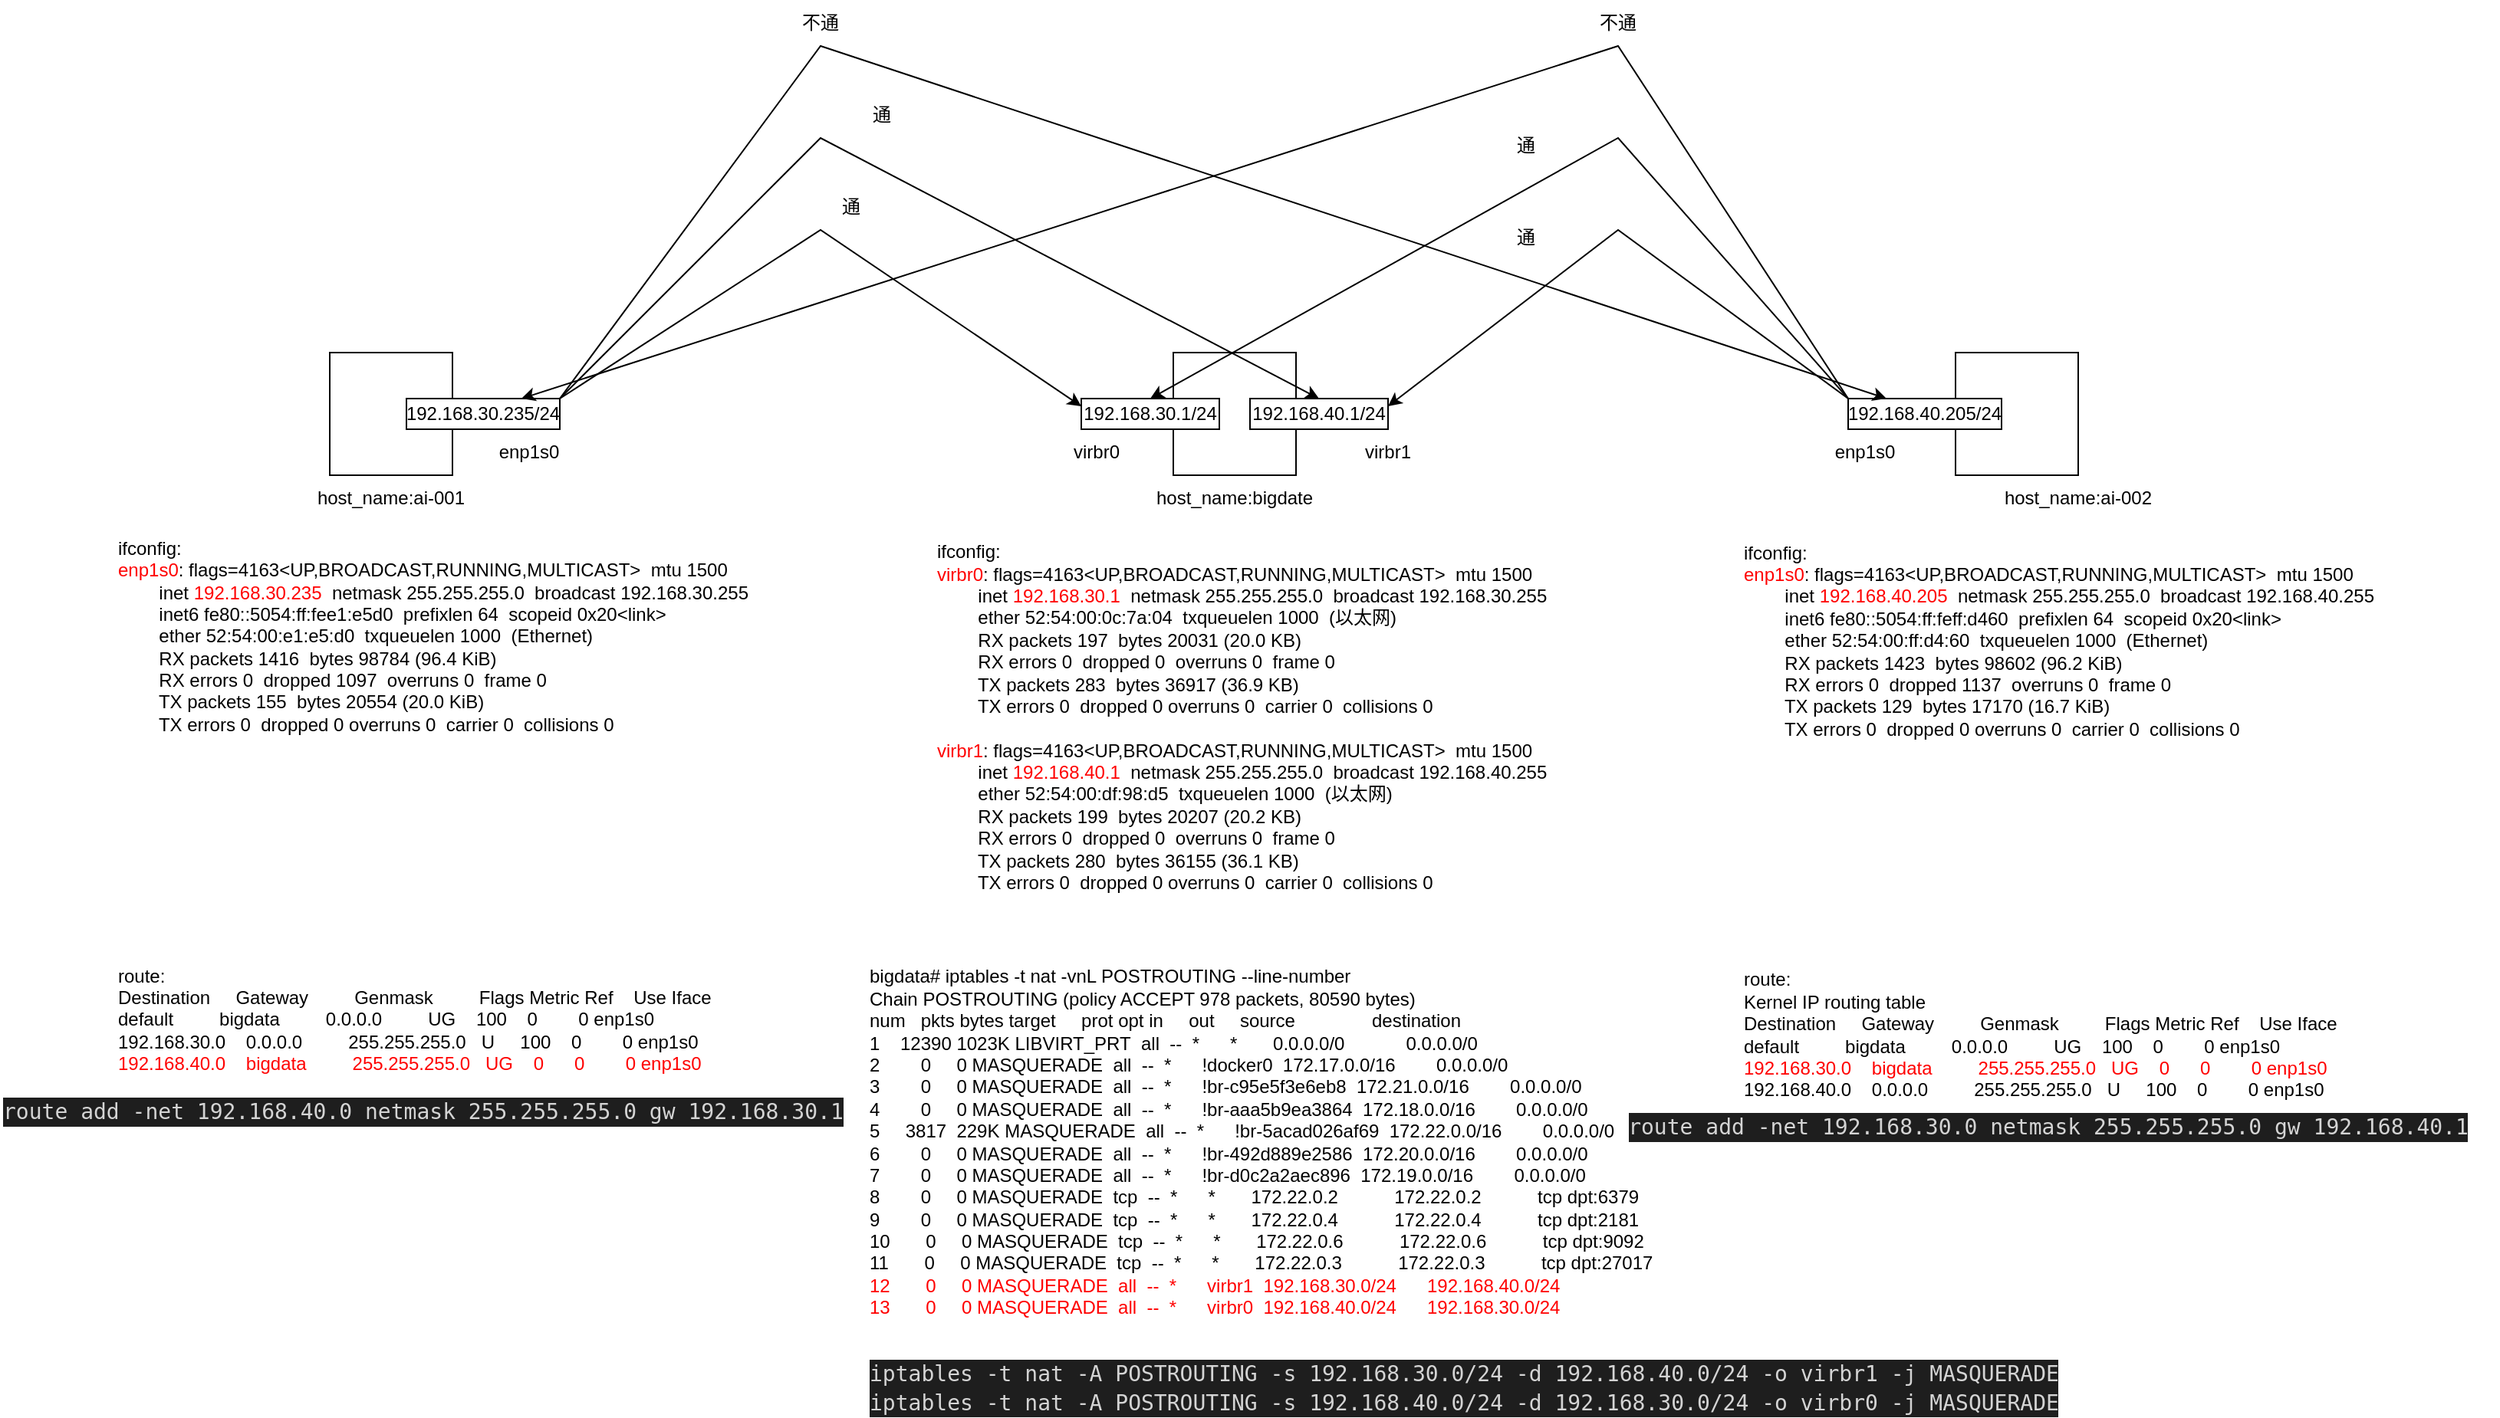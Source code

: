 <mxfile version="20.2.7" type="github">
  <diagram id="W1gFgebdyw7sRJ1A_aVv" name="第 1 页">
    <mxGraphModel dx="2062" dy="1133" grid="1" gridSize="10" guides="1" tooltips="1" connect="1" arrows="1" fold="1" page="1" pageScale="1" pageWidth="827" pageHeight="1169" math="0" shadow="0">
      <root>
        <mxCell id="0" />
        <mxCell id="1" parent="0" />
        <mxCell id="5NN0W6QtwbJhBw6NKLgg-1" value="" style="whiteSpace=wrap;html=1;aspect=fixed;" vertex="1" parent="1">
          <mxGeometry x="790" y="302" width="80" height="80" as="geometry" />
        </mxCell>
        <mxCell id="5NN0W6QtwbJhBw6NKLgg-2" value="" style="whiteSpace=wrap;html=1;aspect=fixed;" vertex="1" parent="1">
          <mxGeometry x="1300" y="302" width="80" height="80" as="geometry" />
        </mxCell>
        <mxCell id="5NN0W6QtwbJhBw6NKLgg-3" value="" style="whiteSpace=wrap;html=1;aspect=fixed;" vertex="1" parent="1">
          <mxGeometry x="240" y="302" width="80" height="80" as="geometry" />
        </mxCell>
        <mxCell id="5NN0W6QtwbJhBw6NKLgg-4" value="host_name:ai-001" style="text;html=1;strokeColor=none;fillColor=none;align=center;verticalAlign=middle;whiteSpace=wrap;rounded=0;" vertex="1" parent="1">
          <mxGeometry x="230" y="382" width="100" height="30" as="geometry" />
        </mxCell>
        <mxCell id="5NN0W6QtwbJhBw6NKLgg-5" value="host_name:ai-002" style="text;html=1;strokeColor=none;fillColor=none;align=center;verticalAlign=middle;whiteSpace=wrap;rounded=0;" vertex="1" parent="1">
          <mxGeometry x="1330" y="382" width="100" height="30" as="geometry" />
        </mxCell>
        <mxCell id="5NN0W6QtwbJhBw6NKLgg-6" value="host_name:bigdate" style="text;html=1;strokeColor=none;fillColor=none;align=center;verticalAlign=middle;whiteSpace=wrap;rounded=0;" vertex="1" parent="1">
          <mxGeometry x="780" y="382" width="100" height="30" as="geometry" />
        </mxCell>
        <mxCell id="5NN0W6QtwbJhBw6NKLgg-7" value="ifconfig:&lt;br&gt;&lt;div&gt;&lt;font color=&quot;#ff0000&quot;&gt;virbr0&lt;/font&gt;: flags=4163&amp;lt;UP,BROADCAST,RUNNING,MULTICAST&amp;gt;&amp;nbsp; mtu 1500&lt;/div&gt;&lt;div&gt;&amp;nbsp; &amp;nbsp; &amp;nbsp; &amp;nbsp; inet &lt;font color=&quot;#ff0000&quot;&gt;192.168.30.1&lt;/font&gt;&amp;nbsp; netmask 255.255.255.0&amp;nbsp; broadcast 192.168.30.255&lt;/div&gt;&lt;div&gt;&amp;nbsp; &amp;nbsp; &amp;nbsp; &amp;nbsp; ether 52:54:00:0c:7a:04&amp;nbsp; txqueuelen 1000&amp;nbsp; (以太网)&lt;/div&gt;&lt;div&gt;&amp;nbsp; &amp;nbsp; &amp;nbsp; &amp;nbsp; RX packets 197&amp;nbsp; bytes 20031 (20.0 KB)&lt;/div&gt;&lt;div&gt;&amp;nbsp; &amp;nbsp; &amp;nbsp; &amp;nbsp; RX errors 0&amp;nbsp; dropped 0&amp;nbsp; overruns 0&amp;nbsp; frame 0&lt;/div&gt;&lt;div&gt;&amp;nbsp; &amp;nbsp; &amp;nbsp; &amp;nbsp; TX packets 283&amp;nbsp; bytes 36917 (36.9 KB)&lt;/div&gt;&lt;div&gt;&amp;nbsp; &amp;nbsp; &amp;nbsp; &amp;nbsp; TX errors 0&amp;nbsp; dropped 0 overruns 0&amp;nbsp; carrier 0&amp;nbsp; collisions 0&lt;/div&gt;&lt;div&gt;&lt;br&gt;&lt;/div&gt;&lt;div&gt;&lt;font color=&quot;#ff0000&quot;&gt;virbr1&lt;/font&gt;: flags=4163&amp;lt;UP,BROADCAST,RUNNING,MULTICAST&amp;gt;&amp;nbsp; mtu 1500&lt;/div&gt;&lt;div&gt;&amp;nbsp; &amp;nbsp; &amp;nbsp; &amp;nbsp; inet &lt;font color=&quot;#ff0000&quot;&gt;192.168.40.1&lt;/font&gt;&amp;nbsp; netmask 255.255.255.0&amp;nbsp; broadcast 192.168.40.255&lt;/div&gt;&lt;div&gt;&amp;nbsp; &amp;nbsp; &amp;nbsp; &amp;nbsp; ether 52:54:00:df:98:d5&amp;nbsp; txqueuelen 1000&amp;nbsp; (以太网)&lt;/div&gt;&lt;div&gt;&amp;nbsp; &amp;nbsp; &amp;nbsp; &amp;nbsp; RX packets 199&amp;nbsp; bytes 20207 (20.2 KB)&lt;/div&gt;&lt;div&gt;&amp;nbsp; &amp;nbsp; &amp;nbsp; &amp;nbsp; RX errors 0&amp;nbsp; dropped 0&amp;nbsp; overruns 0&amp;nbsp; frame 0&lt;/div&gt;&lt;div&gt;&amp;nbsp; &amp;nbsp; &amp;nbsp; &amp;nbsp; TX packets 280&amp;nbsp; bytes 36155 (36.1 KB)&lt;/div&gt;&lt;div&gt;&amp;nbsp; &amp;nbsp; &amp;nbsp; &amp;nbsp; TX errors 0&amp;nbsp; dropped 0 overruns 0&amp;nbsp; carrier 0&amp;nbsp; collisions 0&lt;/div&gt;&lt;div&gt;&lt;br&gt;&lt;/div&gt;" style="text;html=1;strokeColor=none;fillColor=none;align=left;verticalAlign=middle;whiteSpace=wrap;rounded=0;" vertex="1" parent="1">
          <mxGeometry x="634" y="532" width="1020" height="30" as="geometry" />
        </mxCell>
        <mxCell id="5NN0W6QtwbJhBw6NKLgg-8" value="ifconfig:&lt;br&gt;&lt;div&gt;&lt;font color=&quot;#ff0000&quot;&gt;enp1s0&lt;/font&gt;: flags=4163&amp;lt;UP,BROADCAST,RUNNING,MULTICAST&amp;gt;&amp;nbsp; mtu 1500&lt;/div&gt;&lt;div&gt;&amp;nbsp; &amp;nbsp; &amp;nbsp; &amp;nbsp; inet &lt;font color=&quot;#ff0000&quot;&gt;192.168.30.235&lt;/font&gt;&amp;nbsp; netmask 255.255.255.0&amp;nbsp; broadcast 192.168.30.255&lt;/div&gt;&lt;div&gt;&amp;nbsp; &amp;nbsp; &amp;nbsp; &amp;nbsp; inet6 fe80::5054:ff:fee1:e5d0&amp;nbsp; prefixlen 64&amp;nbsp; scopeid 0x20&amp;lt;link&amp;gt;&lt;/div&gt;&lt;div&gt;&amp;nbsp; &amp;nbsp; &amp;nbsp; &amp;nbsp; ether 52:54:00:e1:e5:d0&amp;nbsp; txqueuelen 1000&amp;nbsp; (Ethernet)&lt;/div&gt;&lt;div&gt;&amp;nbsp; &amp;nbsp; &amp;nbsp; &amp;nbsp; RX packets 1416&amp;nbsp; bytes 98784 (96.4 KiB)&lt;/div&gt;&lt;div&gt;&amp;nbsp; &amp;nbsp; &amp;nbsp; &amp;nbsp; RX errors 0&amp;nbsp; dropped 1097&amp;nbsp; overruns 0&amp;nbsp; frame 0&lt;/div&gt;&lt;div&gt;&amp;nbsp; &amp;nbsp; &amp;nbsp; &amp;nbsp; TX packets 155&amp;nbsp; bytes 20554 (20.0 KiB)&lt;/div&gt;&lt;div&gt;&amp;nbsp; &amp;nbsp; &amp;nbsp; &amp;nbsp; TX errors 0&amp;nbsp; dropped 0 overruns 0&amp;nbsp; carrier 0&amp;nbsp; collisions 0&lt;/div&gt;" style="text;html=1;strokeColor=none;fillColor=none;align=left;verticalAlign=middle;whiteSpace=wrap;rounded=0;" vertex="1" parent="1">
          <mxGeometry x="100" y="472" width="480" height="30" as="geometry" />
        </mxCell>
        <mxCell id="5NN0W6QtwbJhBw6NKLgg-9" value="ifconfig:&lt;br&gt;&lt;div&gt;&lt;font color=&quot;#ff0000&quot;&gt;enp1s0&lt;/font&gt;: flags=4163&amp;lt;UP,BROADCAST,RUNNING,MULTICAST&amp;gt;&amp;nbsp; mtu 1500&lt;/div&gt;&lt;div&gt;&amp;nbsp; &amp;nbsp; &amp;nbsp; &amp;nbsp; inet &lt;font color=&quot;#ff0000&quot;&gt;192.168.40.205&lt;/font&gt;&amp;nbsp; netmask 255.255.255.0&amp;nbsp; broadcast 192.168.40.255&lt;/div&gt;&lt;div&gt;&amp;nbsp; &amp;nbsp; &amp;nbsp; &amp;nbsp; inet6 fe80::5054:ff:feff:d460&amp;nbsp; prefixlen 64&amp;nbsp; scopeid 0x20&amp;lt;link&amp;gt;&lt;/div&gt;&lt;div&gt;&amp;nbsp; &amp;nbsp; &amp;nbsp; &amp;nbsp; ether 52:54:00:ff:d4:60&amp;nbsp; txqueuelen 1000&amp;nbsp; (Ethernet)&lt;/div&gt;&lt;div&gt;&amp;nbsp; &amp;nbsp; &amp;nbsp; &amp;nbsp; RX packets 1423&amp;nbsp; bytes 98602 (96.2 KiB)&lt;/div&gt;&lt;div&gt;&amp;nbsp; &amp;nbsp; &amp;nbsp; &amp;nbsp; RX errors 0&amp;nbsp; dropped 1137&amp;nbsp; overruns 0&amp;nbsp; frame 0&lt;/div&gt;&lt;div&gt;&amp;nbsp; &amp;nbsp; &amp;nbsp; &amp;nbsp; TX packets 129&amp;nbsp; bytes 17170 (16.7 KiB)&lt;/div&gt;&lt;div&gt;&amp;nbsp; &amp;nbsp; &amp;nbsp; &amp;nbsp; TX errors 0&amp;nbsp; dropped 0 overruns 0&amp;nbsp; carrier 0&amp;nbsp; collisions 0&lt;/div&gt;&lt;div&gt;&lt;br&gt;&lt;/div&gt;" style="text;html=1;strokeColor=none;fillColor=none;align=left;verticalAlign=middle;whiteSpace=wrap;rounded=0;" vertex="1" parent="1">
          <mxGeometry x="1160" y="482" width="420" height="30" as="geometry" />
        </mxCell>
        <mxCell id="5NN0W6QtwbJhBw6NKLgg-10" value="route:&lt;br&gt;&lt;div&gt;Destination&amp;nbsp; &amp;nbsp; &amp;nbsp;Gateway&amp;nbsp; &amp;nbsp; &amp;nbsp; &amp;nbsp; &amp;nbsp;Genmask&amp;nbsp; &amp;nbsp; &amp;nbsp; &amp;nbsp; &amp;nbsp;Flags Metric Ref&amp;nbsp; &amp;nbsp; Use Iface&lt;/div&gt;&lt;div&gt;default&amp;nbsp; &amp;nbsp; &amp;nbsp; &amp;nbsp; &amp;nbsp;bigdata&amp;nbsp; &amp;nbsp; &amp;nbsp; &amp;nbsp; &amp;nbsp;0.0.0.0&amp;nbsp; &amp;nbsp; &amp;nbsp; &amp;nbsp; &amp;nbsp;UG&amp;nbsp; &amp;nbsp; 100&amp;nbsp; &amp;nbsp; 0&amp;nbsp; &amp;nbsp; &amp;nbsp; &amp;nbsp; 0 enp1s0&lt;/div&gt;&lt;div&gt;192.168.30.0&amp;nbsp; &amp;nbsp; 0.0.0.0&amp;nbsp; &amp;nbsp; &amp;nbsp; &amp;nbsp; &amp;nbsp;255.255.255.0&amp;nbsp; &amp;nbsp;U&amp;nbsp; &amp;nbsp; &amp;nbsp;100&amp;nbsp; &amp;nbsp; 0&amp;nbsp; &amp;nbsp; &amp;nbsp; &amp;nbsp; 0 enp1s0&lt;/div&gt;&lt;div&gt;&lt;font color=&quot;#ff0000&quot;&gt;192.168.40.0&amp;nbsp; &amp;nbsp; bigdata&amp;nbsp; &amp;nbsp; &amp;nbsp; &amp;nbsp; &amp;nbsp;255.255.255.0&amp;nbsp; &amp;nbsp;UG&amp;nbsp; &amp;nbsp; 0&amp;nbsp; &amp;nbsp; &amp;nbsp; 0&amp;nbsp; &amp;nbsp; &amp;nbsp; &amp;nbsp; 0 enp1s0&lt;/font&gt;&lt;/div&gt;" style="text;html=1;strokeColor=none;fillColor=none;align=left;verticalAlign=middle;whiteSpace=wrap;rounded=0;" vertex="1" parent="1">
          <mxGeometry x="100" y="722" width="400" height="30" as="geometry" />
        </mxCell>
        <mxCell id="5NN0W6QtwbJhBw6NKLgg-11" value="route:&lt;br&gt;&lt;div&gt;&lt;div&gt;Kernel IP routing table&lt;/div&gt;&lt;div&gt;Destination&amp;nbsp; &amp;nbsp; &amp;nbsp;Gateway&amp;nbsp; &amp;nbsp; &amp;nbsp; &amp;nbsp; &amp;nbsp;Genmask&amp;nbsp; &amp;nbsp; &amp;nbsp; &amp;nbsp; &amp;nbsp;Flags Metric Ref&amp;nbsp; &amp;nbsp; Use Iface&lt;/div&gt;&lt;div&gt;default&amp;nbsp; &amp;nbsp; &amp;nbsp; &amp;nbsp; &amp;nbsp;bigdata&amp;nbsp; &amp;nbsp; &amp;nbsp; &amp;nbsp; &amp;nbsp;0.0.0.0&amp;nbsp; &amp;nbsp; &amp;nbsp; &amp;nbsp; &amp;nbsp;UG&amp;nbsp; &amp;nbsp; 100&amp;nbsp; &amp;nbsp; 0&amp;nbsp; &amp;nbsp; &amp;nbsp; &amp;nbsp; 0 enp1s0&lt;/div&gt;&lt;div&gt;&lt;font color=&quot;#ff0000&quot;&gt;192.168.30.0&amp;nbsp; &amp;nbsp; bigdata&amp;nbsp; &amp;nbsp; &amp;nbsp; &amp;nbsp; &amp;nbsp;255.255.255.0&amp;nbsp; &amp;nbsp;UG&amp;nbsp; &amp;nbsp; 0&amp;nbsp; &amp;nbsp; &amp;nbsp; 0&amp;nbsp; &amp;nbsp; &amp;nbsp; &amp;nbsp; 0 enp1s0&lt;/font&gt;&lt;/div&gt;&lt;div&gt;192.168.40.0&amp;nbsp; &amp;nbsp; 0.0.0.0&amp;nbsp; &amp;nbsp; &amp;nbsp; &amp;nbsp; &amp;nbsp;255.255.255.0&amp;nbsp; &amp;nbsp;U&amp;nbsp; &amp;nbsp; &amp;nbsp;100&amp;nbsp; &amp;nbsp; 0&amp;nbsp; &amp;nbsp; &amp;nbsp; &amp;nbsp; 0 enp1s0&lt;/div&gt;&lt;/div&gt;" style="text;html=1;strokeColor=none;fillColor=none;align=left;verticalAlign=middle;whiteSpace=wrap;rounded=0;" vertex="1" parent="1">
          <mxGeometry x="1160" y="732" width="400" height="30" as="geometry" />
        </mxCell>
        <mxCell id="5NN0W6QtwbJhBw6NKLgg-12" value="&lt;div&gt;bigdata# iptables -t nat -vnL POSTROUTING --line-number&lt;/div&gt;&lt;div&gt;Chain POSTROUTING (policy ACCEPT 978 packets, 80590 bytes)&lt;/div&gt;&lt;div&gt;num&amp;nbsp; &amp;nbsp;pkts bytes target&amp;nbsp; &amp;nbsp; &amp;nbsp;prot opt in&amp;nbsp; &amp;nbsp; &amp;nbsp;out&amp;nbsp; &amp;nbsp; &amp;nbsp;source&amp;nbsp; &amp;nbsp; &amp;nbsp; &amp;nbsp; &amp;nbsp; &amp;nbsp; &amp;nbsp; &amp;nbsp;destination&amp;nbsp; &amp;nbsp; &amp;nbsp; &amp;nbsp; &amp;nbsp;&lt;/div&gt;&lt;div&gt;1&amp;nbsp; &amp;nbsp; 12390 1023K LIBVIRT_PRT&amp;nbsp; all&amp;nbsp; --&amp;nbsp; *&amp;nbsp; &amp;nbsp; &amp;nbsp; *&amp;nbsp; &amp;nbsp; &amp;nbsp; &amp;nbsp;0.0.0.0/0&amp;nbsp; &amp;nbsp; &amp;nbsp; &amp;nbsp; &amp;nbsp; &amp;nbsp; 0.0.0.0/0&amp;nbsp; &amp;nbsp; &amp;nbsp; &amp;nbsp; &amp;nbsp; &amp;nbsp;&lt;/div&gt;&lt;div&gt;2&amp;nbsp; &amp;nbsp; &amp;nbsp; &amp;nbsp; 0&amp;nbsp; &amp;nbsp; &amp;nbsp;0 MASQUERADE&amp;nbsp; all&amp;nbsp; --&amp;nbsp; *&amp;nbsp; &amp;nbsp; &amp;nbsp; !docker0&amp;nbsp; 172.17.0.0/16&amp;nbsp; &amp;nbsp; &amp;nbsp; &amp;nbsp; 0.0.0.0/0&amp;nbsp; &amp;nbsp; &amp;nbsp; &amp;nbsp; &amp;nbsp; &amp;nbsp;&lt;/div&gt;&lt;div&gt;3&amp;nbsp; &amp;nbsp; &amp;nbsp; &amp;nbsp; 0&amp;nbsp; &amp;nbsp; &amp;nbsp;0 MASQUERADE&amp;nbsp; all&amp;nbsp; --&amp;nbsp; *&amp;nbsp; &amp;nbsp; &amp;nbsp; !br-c95e5f3e6eb8&amp;nbsp; 172.21.0.0/16&amp;nbsp; &amp;nbsp; &amp;nbsp; &amp;nbsp; 0.0.0.0/0&amp;nbsp; &amp;nbsp; &amp;nbsp; &amp;nbsp; &amp;nbsp; &amp;nbsp;&lt;/div&gt;&lt;div&gt;4&amp;nbsp; &amp;nbsp; &amp;nbsp; &amp;nbsp; 0&amp;nbsp; &amp;nbsp; &amp;nbsp;0 MASQUERADE&amp;nbsp; all&amp;nbsp; --&amp;nbsp; *&amp;nbsp; &amp;nbsp; &amp;nbsp; !br-aaa5b9ea3864&amp;nbsp; 172.18.0.0/16&amp;nbsp; &amp;nbsp; &amp;nbsp; &amp;nbsp; 0.0.0.0/0&amp;nbsp; &amp;nbsp; &amp;nbsp; &amp;nbsp; &amp;nbsp; &amp;nbsp;&lt;/div&gt;&lt;div&gt;5&amp;nbsp; &amp;nbsp; &amp;nbsp;3817&amp;nbsp; 229K MASQUERADE&amp;nbsp; all&amp;nbsp; --&amp;nbsp; *&amp;nbsp; &amp;nbsp; &amp;nbsp; !br-5acad026af69&amp;nbsp; 172.22.0.0/16&amp;nbsp; &amp;nbsp; &amp;nbsp; &amp;nbsp; 0.0.0.0/0&amp;nbsp; &amp;nbsp; &amp;nbsp; &amp;nbsp; &amp;nbsp; &amp;nbsp;&lt;/div&gt;&lt;div&gt;6&amp;nbsp; &amp;nbsp; &amp;nbsp; &amp;nbsp; 0&amp;nbsp; &amp;nbsp; &amp;nbsp;0 MASQUERADE&amp;nbsp; all&amp;nbsp; --&amp;nbsp; *&amp;nbsp; &amp;nbsp; &amp;nbsp; !br-492d889e2586&amp;nbsp; 172.20.0.0/16&amp;nbsp; &amp;nbsp; &amp;nbsp; &amp;nbsp; 0.0.0.0/0&amp;nbsp; &amp;nbsp; &amp;nbsp; &amp;nbsp; &amp;nbsp; &amp;nbsp;&lt;/div&gt;&lt;div&gt;7&amp;nbsp; &amp;nbsp; &amp;nbsp; &amp;nbsp; 0&amp;nbsp; &amp;nbsp; &amp;nbsp;0 MASQUERADE&amp;nbsp; all&amp;nbsp; --&amp;nbsp; *&amp;nbsp; &amp;nbsp; &amp;nbsp; !br-d0c2a2aec896&amp;nbsp; 172.19.0.0/16&amp;nbsp; &amp;nbsp; &amp;nbsp; &amp;nbsp; 0.0.0.0/0&amp;nbsp; &amp;nbsp; &amp;nbsp; &amp;nbsp; &amp;nbsp; &amp;nbsp;&lt;/div&gt;&lt;div&gt;8&amp;nbsp; &amp;nbsp; &amp;nbsp; &amp;nbsp; 0&amp;nbsp; &amp;nbsp; &amp;nbsp;0 MASQUERADE&amp;nbsp; tcp&amp;nbsp; --&amp;nbsp; *&amp;nbsp; &amp;nbsp; &amp;nbsp; *&amp;nbsp; &amp;nbsp; &amp;nbsp; &amp;nbsp;172.22.0.2&amp;nbsp; &amp;nbsp; &amp;nbsp; &amp;nbsp; &amp;nbsp; &amp;nbsp;172.22.0.2&amp;nbsp; &amp;nbsp; &amp;nbsp; &amp;nbsp; &amp;nbsp; &amp;nbsp;tcp dpt:6379&lt;/div&gt;&lt;div&gt;9&amp;nbsp; &amp;nbsp; &amp;nbsp; &amp;nbsp; 0&amp;nbsp; &amp;nbsp; &amp;nbsp;0 MASQUERADE&amp;nbsp; tcp&amp;nbsp; --&amp;nbsp; *&amp;nbsp; &amp;nbsp; &amp;nbsp; *&amp;nbsp; &amp;nbsp; &amp;nbsp; &amp;nbsp;172.22.0.4&amp;nbsp; &amp;nbsp; &amp;nbsp; &amp;nbsp; &amp;nbsp; &amp;nbsp;172.22.0.4&amp;nbsp; &amp;nbsp; &amp;nbsp; &amp;nbsp; &amp;nbsp; &amp;nbsp;tcp dpt:2181&lt;/div&gt;&lt;div&gt;10&amp;nbsp; &amp;nbsp; &amp;nbsp; &amp;nbsp;0&amp;nbsp; &amp;nbsp; &amp;nbsp;0 MASQUERADE&amp;nbsp; tcp&amp;nbsp; --&amp;nbsp; *&amp;nbsp; &amp;nbsp; &amp;nbsp; *&amp;nbsp; &amp;nbsp; &amp;nbsp; &amp;nbsp;172.22.0.6&amp;nbsp; &amp;nbsp; &amp;nbsp; &amp;nbsp; &amp;nbsp; &amp;nbsp;172.22.0.6&amp;nbsp; &amp;nbsp; &amp;nbsp; &amp;nbsp; &amp;nbsp; &amp;nbsp;tcp dpt:9092&lt;/div&gt;&lt;div&gt;11&amp;nbsp; &amp;nbsp; &amp;nbsp; &amp;nbsp;0&amp;nbsp; &amp;nbsp; &amp;nbsp;0 MASQUERADE&amp;nbsp; tcp&amp;nbsp; --&amp;nbsp; *&amp;nbsp; &amp;nbsp; &amp;nbsp; *&amp;nbsp; &amp;nbsp; &amp;nbsp; &amp;nbsp;172.22.0.3&amp;nbsp; &amp;nbsp; &amp;nbsp; &amp;nbsp; &amp;nbsp; &amp;nbsp;172.22.0.3&amp;nbsp; &amp;nbsp; &amp;nbsp; &amp;nbsp; &amp;nbsp; &amp;nbsp;tcp dpt:27017&lt;/div&gt;&lt;div&gt;&lt;font color=&quot;#ff0000&quot;&gt;12&amp;nbsp; &amp;nbsp; &amp;nbsp; &amp;nbsp;0&amp;nbsp; &amp;nbsp; &amp;nbsp;0 MASQUERADE&amp;nbsp; all&amp;nbsp; --&amp;nbsp; *&amp;nbsp; &amp;nbsp; &amp;nbsp; virbr1&amp;nbsp; 192.168.30.0/24&amp;nbsp; &amp;nbsp; &amp;nbsp; 192.168.40.0/24&amp;nbsp; &amp;nbsp; &amp;nbsp;&lt;/font&gt;&lt;/div&gt;&lt;div&gt;&lt;font color=&quot;#ff0000&quot;&gt;13&amp;nbsp; &amp;nbsp; &amp;nbsp; &amp;nbsp;0&amp;nbsp; &amp;nbsp; &amp;nbsp;0 MASQUERADE&amp;nbsp; all&amp;nbsp; --&amp;nbsp; *&amp;nbsp; &amp;nbsp; &amp;nbsp; virbr0&amp;nbsp; 192.168.40.0/24&amp;nbsp; &amp;nbsp; &amp;nbsp; 192.168.30.0/24&lt;/font&gt;&lt;/div&gt;" style="text;html=1;strokeColor=none;fillColor=none;align=left;verticalAlign=middle;whiteSpace=wrap;rounded=0;" vertex="1" parent="1">
          <mxGeometry x="590" y="802" width="590" height="30" as="geometry" />
        </mxCell>
        <mxCell id="5NN0W6QtwbJhBw6NKLgg-13" value="192.168.40.1/24" style="rounded=0;whiteSpace=wrap;html=1;" vertex="1" parent="1">
          <mxGeometry x="840" y="332" width="90" height="20" as="geometry" />
        </mxCell>
        <mxCell id="5NN0W6QtwbJhBw6NKLgg-14" value="192.168.30.1/24" style="rounded=0;whiteSpace=wrap;html=1;" vertex="1" parent="1">
          <mxGeometry x="730" y="332" width="90" height="20" as="geometry" />
        </mxCell>
        <mxCell id="5NN0W6QtwbJhBw6NKLgg-15" value="192.168.30.235/24" style="rounded=0;whiteSpace=wrap;html=1;" vertex="1" parent="1">
          <mxGeometry x="290" y="332" width="100" height="20" as="geometry" />
        </mxCell>
        <mxCell id="5NN0W6QtwbJhBw6NKLgg-16" value="192.168.40.205/24" style="rounded=0;whiteSpace=wrap;html=1;" vertex="1" parent="1">
          <mxGeometry x="1230" y="332" width="100" height="20" as="geometry" />
        </mxCell>
        <mxCell id="5NN0W6QtwbJhBw6NKLgg-19" value="enp1s0" style="text;html=1;strokeColor=none;fillColor=none;align=center;verticalAlign=middle;whiteSpace=wrap;rounded=0;" vertex="1" parent="1">
          <mxGeometry x="1211" y="352" width="60" height="30" as="geometry" />
        </mxCell>
        <mxCell id="5NN0W6QtwbJhBw6NKLgg-20" value="virbr1" style="text;html=1;strokeColor=none;fillColor=none;align=center;verticalAlign=middle;whiteSpace=wrap;rounded=0;" vertex="1" parent="1">
          <mxGeometry x="900" y="352" width="60" height="30" as="geometry" />
        </mxCell>
        <mxCell id="5NN0W6QtwbJhBw6NKLgg-21" value="virbr0" style="text;html=1;strokeColor=none;fillColor=none;align=center;verticalAlign=middle;whiteSpace=wrap;rounded=0;" vertex="1" parent="1">
          <mxGeometry x="710" y="352" width="60" height="30" as="geometry" />
        </mxCell>
        <mxCell id="5NN0W6QtwbJhBw6NKLgg-22" value="enp1s0" style="text;html=1;strokeColor=none;fillColor=none;align=center;verticalAlign=middle;whiteSpace=wrap;rounded=0;" vertex="1" parent="1">
          <mxGeometry x="340" y="352" width="60" height="30" as="geometry" />
        </mxCell>
        <mxCell id="5NN0W6QtwbJhBw6NKLgg-26" value="" style="endArrow=classic;html=1;rounded=0;entryX=0;entryY=0.25;entryDx=0;entryDy=0;exitX=1;exitY=0;exitDx=0;exitDy=0;" edge="1" parent="1" source="5NN0W6QtwbJhBw6NKLgg-15" target="5NN0W6QtwbJhBw6NKLgg-14">
          <mxGeometry width="50" height="50" relative="1" as="geometry">
            <mxPoint x="850" y="482" as="sourcePoint" />
            <mxPoint x="900" y="432" as="targetPoint" />
            <Array as="points">
              <mxPoint x="560" y="222" />
            </Array>
          </mxGeometry>
        </mxCell>
        <mxCell id="5NN0W6QtwbJhBw6NKLgg-27" value="" style="endArrow=classic;html=1;rounded=0;entryX=0.5;entryY=0;entryDx=0;entryDy=0;exitX=1;exitY=0;exitDx=0;exitDy=0;" edge="1" parent="1" source="5NN0W6QtwbJhBw6NKLgg-15" target="5NN0W6QtwbJhBw6NKLgg-13">
          <mxGeometry width="50" height="50" relative="1" as="geometry">
            <mxPoint x="390" y="272" as="sourcePoint" />
            <mxPoint x="730" y="277" as="targetPoint" />
            <Array as="points">
              <mxPoint x="560" y="162" />
            </Array>
          </mxGeometry>
        </mxCell>
        <mxCell id="5NN0W6QtwbJhBw6NKLgg-28" value="" style="endArrow=classic;html=1;rounded=0;entryX=0.25;entryY=0;entryDx=0;entryDy=0;" edge="1" parent="1" target="5NN0W6QtwbJhBw6NKLgg-16">
          <mxGeometry width="50" height="50" relative="1" as="geometry">
            <mxPoint x="390" y="332" as="sourcePoint" />
            <mxPoint x="1250" y="272" as="targetPoint" />
            <Array as="points">
              <mxPoint x="560" y="102" />
            </Array>
          </mxGeometry>
        </mxCell>
        <mxCell id="5NN0W6QtwbJhBw6NKLgg-29" value="" style="endArrow=classic;html=1;rounded=0;entryX=1;entryY=0.25;entryDx=0;entryDy=0;exitX=0;exitY=0;exitDx=0;exitDy=0;" edge="1" parent="1" source="5NN0W6QtwbJhBw6NKLgg-16" target="5NN0W6QtwbJhBw6NKLgg-13">
          <mxGeometry width="50" height="50" relative="1" as="geometry">
            <mxPoint x="1050" y="202" as="sourcePoint" />
            <mxPoint x="1390" y="207" as="targetPoint" />
            <Array as="points">
              <mxPoint x="1080" y="222" />
            </Array>
          </mxGeometry>
        </mxCell>
        <mxCell id="5NN0W6QtwbJhBw6NKLgg-30" value="" style="endArrow=classic;html=1;rounded=0;entryX=0.5;entryY=0;entryDx=0;entryDy=0;exitX=0;exitY=0;exitDx=0;exitDy=0;" edge="1" parent="1" source="5NN0W6QtwbJhBw6NKLgg-16" target="5NN0W6QtwbJhBw6NKLgg-14">
          <mxGeometry width="50" height="50" relative="1" as="geometry">
            <mxPoint x="1265" y="342" as="sourcePoint" />
            <mxPoint x="940" y="347" as="targetPoint" />
            <Array as="points">
              <mxPoint x="1080" y="162" />
            </Array>
          </mxGeometry>
        </mxCell>
        <mxCell id="5NN0W6QtwbJhBw6NKLgg-31" value="" style="endArrow=classic;html=1;rounded=0;entryX=0.75;entryY=0;entryDx=0;entryDy=0;exitX=0;exitY=0;exitDx=0;exitDy=0;" edge="1" parent="1" source="5NN0W6QtwbJhBw6NKLgg-16" target="5NN0W6QtwbJhBw6NKLgg-15">
          <mxGeometry width="50" height="50" relative="1" as="geometry">
            <mxPoint x="1250" y="332" as="sourcePoint" />
            <mxPoint x="785" y="342" as="targetPoint" />
            <Array as="points">
              <mxPoint x="1080" y="102" />
            </Array>
          </mxGeometry>
        </mxCell>
        <mxCell id="5NN0W6QtwbJhBw6NKLgg-32" value="通" style="text;html=1;strokeColor=none;fillColor=none;align=center;verticalAlign=middle;whiteSpace=wrap;rounded=0;" vertex="1" parent="1">
          <mxGeometry x="990" y="152" width="60" height="30" as="geometry" />
        </mxCell>
        <mxCell id="5NN0W6QtwbJhBw6NKLgg-33" value="不通" style="text;html=1;strokeColor=none;fillColor=none;align=center;verticalAlign=middle;whiteSpace=wrap;rounded=0;" vertex="1" parent="1">
          <mxGeometry x="1050" y="72" width="60" height="30" as="geometry" />
        </mxCell>
        <mxCell id="5NN0W6QtwbJhBw6NKLgg-35" value="不通" style="text;html=1;strokeColor=none;fillColor=none;align=center;verticalAlign=middle;whiteSpace=wrap;rounded=0;" vertex="1" parent="1">
          <mxGeometry x="530" y="72" width="60" height="30" as="geometry" />
        </mxCell>
        <mxCell id="5NN0W6QtwbJhBw6NKLgg-36" value="通" style="text;html=1;strokeColor=none;fillColor=none;align=center;verticalAlign=middle;whiteSpace=wrap;rounded=0;" vertex="1" parent="1">
          <mxGeometry x="990" y="212" width="60" height="30" as="geometry" />
        </mxCell>
        <mxCell id="5NN0W6QtwbJhBw6NKLgg-37" value="通" style="text;html=1;strokeColor=none;fillColor=none;align=center;verticalAlign=middle;whiteSpace=wrap;rounded=0;" vertex="1" parent="1">
          <mxGeometry x="570" y="132" width="60" height="30" as="geometry" />
        </mxCell>
        <mxCell id="5NN0W6QtwbJhBw6NKLgg-38" value="通" style="text;html=1;strokeColor=none;fillColor=none;align=center;verticalAlign=middle;whiteSpace=wrap;rounded=0;" vertex="1" parent="1">
          <mxGeometry x="550" y="192" width="60" height="30" as="geometry" />
        </mxCell>
        <mxCell id="5NN0W6QtwbJhBw6NKLgg-41" value="&lt;div style=&quot;color: rgb(212, 212, 212); background-color: rgb(30, 30, 30); font-family: &amp;quot;Droid Sans Mono&amp;quot;, &amp;quot;monospace&amp;quot;, monospace; font-size: 14px; line-height: 19px;&quot;&gt;&lt;div&gt;route add -net 192.168.40.0 netmask 255.255.255.0 gw 192.168.30.1&lt;/div&gt;&lt;/div&gt;" style="text;html=1;strokeColor=none;fillColor=none;align=left;verticalAlign=middle;whiteSpace=wrap;rounded=0;fontColor=#FF0000;" vertex="1" parent="1">
          <mxGeometry x="25" y="782" width="550" height="30" as="geometry" />
        </mxCell>
        <mxCell id="5NN0W6QtwbJhBw6NKLgg-42" value="&lt;div style=&quot;color: rgb(212, 212, 212); background-color: rgb(30, 30, 30); font-family: &amp;quot;Droid Sans Mono&amp;quot;, &amp;quot;monospace&amp;quot;, monospace; font-size: 14px; line-height: 19px;&quot;&gt;route add -net 192.168.30.0 netmask 255.255.255.0 gw 192.168.40.1&lt;/div&gt;" style="text;html=1;strokeColor=none;fillColor=none;align=center;verticalAlign=middle;whiteSpace=wrap;rounded=0;fontColor=#FF0000;" vertex="1" parent="1">
          <mxGeometry x="1080.5" y="792" width="559" height="30" as="geometry" />
        </mxCell>
        <mxCell id="5NN0W6QtwbJhBw6NKLgg-43" value="&lt;div style=&quot;color: rgb(212, 212, 212); background-color: rgb(30, 30, 30); font-family: &amp;quot;Droid Sans Mono&amp;quot;, &amp;quot;monospace&amp;quot;, monospace; font-size: 14px; line-height: 19px;&quot;&gt;&lt;div&gt;iptables -t nat -A POSTROUTING -s 192.168.30.0/24 -d 192.168.40.0/24 -o virbr1 -j MASQUERADE&lt;/div&gt;&lt;div&gt;iptables -t nat -A POSTROUTING -s 192.168.40.0/24 -d 192.168.30.0/24 -o virbr0 -j MASQUERADE&lt;/div&gt;&lt;/div&gt;" style="text;html=1;strokeColor=none;fillColor=none;align=left;verticalAlign=middle;whiteSpace=wrap;rounded=0;fontColor=#FF0000;" vertex="1" parent="1">
          <mxGeometry x="590" y="962" width="780" height="30" as="geometry" />
        </mxCell>
      </root>
    </mxGraphModel>
  </diagram>
</mxfile>
